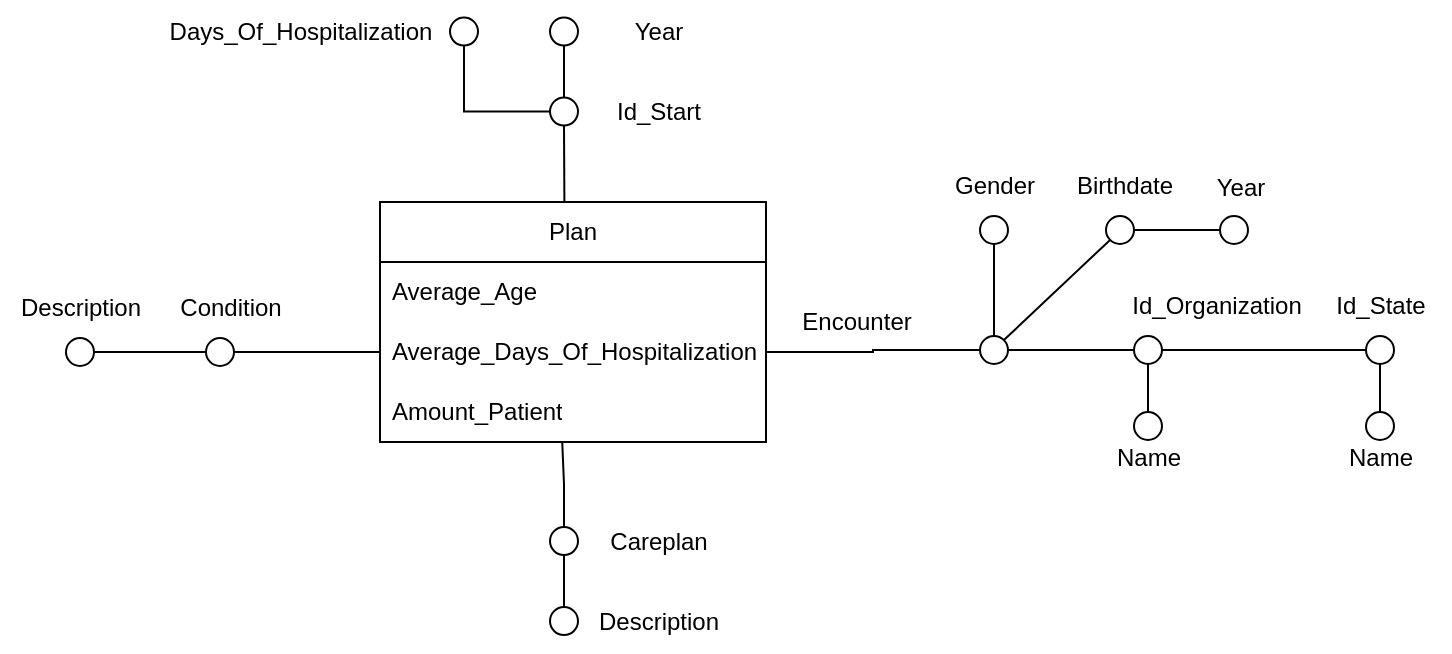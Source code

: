 <mxfile version="27.0.6">
  <diagram name="Pagina-1" id="Hz36Uwu2hRgPtce9z_fB">
    <mxGraphModel dx="701" dy="477" grid="1" gridSize="10" guides="1" tooltips="1" connect="1" arrows="1" fold="1" page="1" pageScale="1" pageWidth="827" pageHeight="1169" math="0" shadow="0">
      <root>
        <mxCell id="0" />
        <mxCell id="1" parent="0" />
        <mxCell id="1j54fUTiQulTNOsL_X28-30" style="edgeStyle=orthogonalEdgeStyle;rounded=0;orthogonalLoop=1;jettySize=auto;html=1;exitX=1;exitY=0.5;exitDx=0;exitDy=0;endArrow=none;startFill=0;" edge="1" parent="1" source="1j54fUTiQulTNOsL_X28-31" target="1j54fUTiQulTNOsL_X28-45">
          <mxGeometry relative="1" as="geometry" />
        </mxCell>
        <mxCell id="1j54fUTiQulTNOsL_X28-95" style="edgeStyle=orthogonalEdgeStyle;rounded=0;orthogonalLoop=1;jettySize=auto;html=1;endArrow=none;startFill=0;" edge="1" parent="1" source="1j54fUTiQulTNOsL_X28-31" target="1j54fUTiQulTNOsL_X28-92">
          <mxGeometry relative="1" as="geometry" />
        </mxCell>
        <mxCell id="1j54fUTiQulTNOsL_X28-31" value="" style="ellipse;whiteSpace=wrap;html=1;aspect=fixed;fillColor=#FFFFFF;" vertex="1" parent="1">
          <mxGeometry x="610" y="427" width="14" height="14" as="geometry" />
        </mxCell>
        <mxCell id="1j54fUTiQulTNOsL_X28-94" style="edgeStyle=orthogonalEdgeStyle;rounded=0;orthogonalLoop=1;jettySize=auto;html=1;exitX=1;exitY=0.5;exitDx=0;exitDy=0;entryX=0;entryY=0.5;entryDx=0;entryDy=0;endArrow=none;startFill=0;" edge="1" parent="1" source="1j54fUTiQulTNOsL_X28-32" target="1j54fUTiQulTNOsL_X28-92">
          <mxGeometry relative="1" as="geometry" />
        </mxCell>
        <mxCell id="1j54fUTiQulTNOsL_X28-32" value="" style="ellipse;whiteSpace=wrap;html=1;aspect=fixed;fillColor=#FFFFFF;" vertex="1" parent="1">
          <mxGeometry x="223" y="428" width="14" height="14" as="geometry" />
        </mxCell>
        <mxCell id="1j54fUTiQulTNOsL_X28-33" value="" style="ellipse;whiteSpace=wrap;html=1;aspect=fixed;fillColor=#FFFFFF;" vertex="1" parent="1">
          <mxGeometry x="395" y="522.51" width="14" height="14" as="geometry" />
        </mxCell>
        <mxCell id="1j54fUTiQulTNOsL_X28-34" value="&lt;div&gt;&lt;span style=&quot;background-color: transparent; color: light-dark(rgb(0, 0, 0), rgb(255, 255, 255));&quot;&gt;Careplan&lt;/span&gt;&lt;/div&gt;" style="text;html=1;align=center;verticalAlign=middle;resizable=0;points=[];autosize=1;strokeColor=none;fillColor=none;" vertex="1" parent="1">
          <mxGeometry x="414" y="514.51" width="70" height="30" as="geometry" />
        </mxCell>
        <mxCell id="1j54fUTiQulTNOsL_X28-35" style="edgeStyle=orthogonalEdgeStyle;rounded=0;orthogonalLoop=1;jettySize=auto;html=1;exitX=0.5;exitY=0;exitDx=0;exitDy=0;entryX=0.5;entryY=1;entryDx=0;entryDy=0;endArrow=none;startFill=0;" edge="1" parent="1" source="1j54fUTiQulTNOsL_X28-36" target="1j54fUTiQulTNOsL_X28-33">
          <mxGeometry relative="1" as="geometry" />
        </mxCell>
        <mxCell id="1j54fUTiQulTNOsL_X28-36" value="" style="ellipse;whiteSpace=wrap;html=1;aspect=fixed;fillColor=#FFFFFF;" vertex="1" parent="1">
          <mxGeometry x="395" y="562.51" width="14" height="14" as="geometry" />
        </mxCell>
        <mxCell id="1j54fUTiQulTNOsL_X28-37" value="Description" style="text;html=1;align=center;verticalAlign=middle;resizable=0;points=[];autosize=1;strokeColor=none;fillColor=none;" vertex="1" parent="1">
          <mxGeometry x="409" y="554.51" width="80" height="30" as="geometry" />
        </mxCell>
        <mxCell id="1j54fUTiQulTNOsL_X28-38" value="Condition" style="text;html=1;align=center;verticalAlign=middle;resizable=0;points=[];autosize=1;strokeColor=none;fillColor=none;" vertex="1" parent="1">
          <mxGeometry x="200" y="398" width="70" height="30" as="geometry" />
        </mxCell>
        <mxCell id="1j54fUTiQulTNOsL_X28-39" style="edgeStyle=orthogonalEdgeStyle;rounded=0;orthogonalLoop=1;jettySize=auto;html=1;entryX=0;entryY=0.5;entryDx=0;entryDy=0;endArrow=none;startFill=0;" edge="1" parent="1" source="1j54fUTiQulTNOsL_X28-40" target="1j54fUTiQulTNOsL_X28-32">
          <mxGeometry relative="1" as="geometry" />
        </mxCell>
        <mxCell id="1j54fUTiQulTNOsL_X28-40" value="" style="ellipse;whiteSpace=wrap;html=1;aspect=fixed;fillColor=#FFFFFF;" vertex="1" parent="1">
          <mxGeometry x="153" y="428" width="14" height="14" as="geometry" />
        </mxCell>
        <mxCell id="1j54fUTiQulTNOsL_X28-41" value="Description" style="text;html=1;align=center;verticalAlign=middle;resizable=0;points=[];autosize=1;strokeColor=none;fillColor=none;" vertex="1" parent="1">
          <mxGeometry x="120" y="398" width="80" height="30" as="geometry" />
        </mxCell>
        <mxCell id="1j54fUTiQulTNOsL_X28-42" value="Encounter" style="text;html=1;align=center;verticalAlign=middle;resizable=0;points=[];autosize=1;strokeColor=none;fillColor=none;" vertex="1" parent="1">
          <mxGeometry x="508" y="405" width="80" height="30" as="geometry" />
        </mxCell>
        <mxCell id="1j54fUTiQulTNOsL_X28-43" style="edgeStyle=orthogonalEdgeStyle;rounded=0;orthogonalLoop=1;jettySize=auto;html=1;exitX=0.5;exitY=1;exitDx=0;exitDy=0;entryX=0.5;entryY=0;entryDx=0;entryDy=0;curved=1;endArrow=none;startFill=0;" edge="1" parent="1" source="1j54fUTiQulTNOsL_X28-45" target="1j54fUTiQulTNOsL_X28-49">
          <mxGeometry relative="1" as="geometry" />
        </mxCell>
        <mxCell id="1j54fUTiQulTNOsL_X28-44" style="edgeStyle=orthogonalEdgeStyle;rounded=0;orthogonalLoop=1;jettySize=auto;html=1;exitX=1;exitY=0.5;exitDx=0;exitDy=0;entryX=0;entryY=0.5;entryDx=0;entryDy=0;endArrow=none;startFill=0;" edge="1" parent="1" source="1j54fUTiQulTNOsL_X28-45" target="1j54fUTiQulTNOsL_X28-48">
          <mxGeometry relative="1" as="geometry" />
        </mxCell>
        <mxCell id="1j54fUTiQulTNOsL_X28-45" value="" style="ellipse;whiteSpace=wrap;html=1;aspect=fixed;fillColor=#FFFFFF;" vertex="1" parent="1">
          <mxGeometry x="687" y="427" width="14" height="14" as="geometry" />
        </mxCell>
        <mxCell id="1j54fUTiQulTNOsL_X28-46" value="Id_Organization" style="text;html=1;align=center;verticalAlign=middle;resizable=0;points=[];autosize=1;strokeColor=none;fillColor=none;" vertex="1" parent="1">
          <mxGeometry x="673" y="397" width="110" height="30" as="geometry" />
        </mxCell>
        <mxCell id="1j54fUTiQulTNOsL_X28-48" value="" style="ellipse;whiteSpace=wrap;html=1;aspect=fixed;fillColor=#FFFFFF;" vertex="1" parent="1">
          <mxGeometry x="803" y="427" width="14" height="14" as="geometry" />
        </mxCell>
        <mxCell id="1j54fUTiQulTNOsL_X28-49" value="" style="ellipse;whiteSpace=wrap;html=1;aspect=fixed;fillColor=#FFFFFF;" vertex="1" parent="1">
          <mxGeometry x="687" y="465" width="14" height="14" as="geometry" />
        </mxCell>
        <mxCell id="1j54fUTiQulTNOsL_X28-50" value="Name" style="text;html=1;align=center;verticalAlign=middle;resizable=0;points=[];autosize=1;strokeColor=none;fillColor=none;" vertex="1" parent="1">
          <mxGeometry x="664" y="473" width="60" height="30" as="geometry" />
        </mxCell>
        <mxCell id="1j54fUTiQulTNOsL_X28-52" style="edgeStyle=orthogonalEdgeStyle;rounded=0;orthogonalLoop=1;jettySize=auto;html=1;entryX=0.5;entryY=1;entryDx=0;entryDy=0;endArrow=none;startFill=0;" edge="1" parent="1" source="1j54fUTiQulTNOsL_X28-53" target="1j54fUTiQulTNOsL_X28-48">
          <mxGeometry relative="1" as="geometry" />
        </mxCell>
        <mxCell id="1j54fUTiQulTNOsL_X28-53" value="" style="ellipse;whiteSpace=wrap;html=1;aspect=fixed;fillColor=#FFFFFF;" vertex="1" parent="1">
          <mxGeometry x="803" y="465" width="14" height="14" as="geometry" />
        </mxCell>
        <mxCell id="1j54fUTiQulTNOsL_X28-54" value="Name" style="text;html=1;align=center;verticalAlign=middle;resizable=0;points=[];autosize=1;strokeColor=none;fillColor=none;" vertex="1" parent="1">
          <mxGeometry x="780" y="473" width="60" height="30" as="geometry" />
        </mxCell>
        <mxCell id="1j54fUTiQulTNOsL_X28-63" value="Id_State" style="text;html=1;align=center;verticalAlign=middle;resizable=0;points=[];autosize=1;strokeColor=none;fillColor=none;" vertex="1" parent="1">
          <mxGeometry x="775" y="397" width="70" height="30" as="geometry" />
        </mxCell>
        <mxCell id="1j54fUTiQulTNOsL_X28-66" style="rounded=0;orthogonalLoop=1;jettySize=auto;html=1;exitX=0;exitY=1;exitDx=0;exitDy=0;entryX=1;entryY=0;entryDx=0;entryDy=0;endArrow=none;startFill=0;" edge="1" parent="1" source="1j54fUTiQulTNOsL_X28-67" target="1j54fUTiQulTNOsL_X28-31">
          <mxGeometry relative="1" as="geometry" />
        </mxCell>
        <mxCell id="1j54fUTiQulTNOsL_X28-97" style="edgeStyle=orthogonalEdgeStyle;rounded=0;orthogonalLoop=1;jettySize=auto;html=1;exitX=1;exitY=0.5;exitDx=0;exitDy=0;endArrow=none;startFill=0;" edge="1" parent="1" source="1j54fUTiQulTNOsL_X28-67" target="1j54fUTiQulTNOsL_X28-96">
          <mxGeometry relative="1" as="geometry" />
        </mxCell>
        <mxCell id="1j54fUTiQulTNOsL_X28-67" value="" style="ellipse;whiteSpace=wrap;html=1;aspect=fixed;fillColor=#FFFFFF;" vertex="1" parent="1">
          <mxGeometry x="673" y="367" width="14" height="14" as="geometry" />
        </mxCell>
        <mxCell id="1j54fUTiQulTNOsL_X28-68" style="rounded=0;orthogonalLoop=1;jettySize=auto;html=1;exitX=0.5;exitY=1;exitDx=0;exitDy=0;entryX=0.5;entryY=0;entryDx=0;entryDy=0;endArrow=none;startFill=0;" edge="1" parent="1" source="1j54fUTiQulTNOsL_X28-69" target="1j54fUTiQulTNOsL_X28-31">
          <mxGeometry relative="1" as="geometry" />
        </mxCell>
        <mxCell id="1j54fUTiQulTNOsL_X28-69" value="" style="ellipse;whiteSpace=wrap;html=1;aspect=fixed;fillColor=#FFFFFF;" vertex="1" parent="1">
          <mxGeometry x="610" y="367" width="14" height="14" as="geometry" />
        </mxCell>
        <mxCell id="1j54fUTiQulTNOsL_X28-70" value="Gender" style="text;html=1;align=center;verticalAlign=middle;resizable=0;points=[];autosize=1;strokeColor=none;fillColor=none;" vertex="1" parent="1">
          <mxGeometry x="587" y="337" width="60" height="30" as="geometry" />
        </mxCell>
        <mxCell id="1j54fUTiQulTNOsL_X28-71" value="Birthdate" style="text;html=1;align=center;verticalAlign=middle;resizable=0;points=[];autosize=1;strokeColor=none;fillColor=none;" vertex="1" parent="1">
          <mxGeometry x="647" y="337" width="70" height="30" as="geometry" />
        </mxCell>
        <mxCell id="1j54fUTiQulTNOsL_X28-76" style="edgeStyle=orthogonalEdgeStyle;rounded=0;orthogonalLoop=1;jettySize=auto;html=1;exitX=0.5;exitY=0;exitDx=0;exitDy=0;endArrow=none;startFill=0;entryX=0.472;entryY=0.988;entryDx=0;entryDy=0;entryPerimeter=0;" edge="1" parent="1" source="1j54fUTiQulTNOsL_X28-33" target="1j54fUTiQulTNOsL_X28-93">
          <mxGeometry relative="1" as="geometry">
            <mxPoint x="402" y="484" as="targetPoint" />
          </mxGeometry>
        </mxCell>
        <mxCell id="1j54fUTiQulTNOsL_X28-78" value="" style="ellipse;whiteSpace=wrap;html=1;aspect=fixed;fillColor=#FFFFFF;" vertex="1" parent="1">
          <mxGeometry x="395" y="267.76" width="14" height="14" as="geometry" />
        </mxCell>
        <mxCell id="1j54fUTiQulTNOsL_X28-79" value="Year" style="text;html=1;align=center;verticalAlign=middle;resizable=0;points=[];autosize=1;strokeColor=none;fillColor=none;" vertex="1" parent="1">
          <mxGeometry x="424" y="259.76" width="50" height="30" as="geometry" />
        </mxCell>
        <mxCell id="1j54fUTiQulTNOsL_X28-80" style="edgeStyle=orthogonalEdgeStyle;rounded=0;orthogonalLoop=1;jettySize=auto;html=1;exitX=0.5;exitY=0;exitDx=0;exitDy=0;entryX=0.5;entryY=1;entryDx=0;entryDy=0;endArrow=none;startFill=0;" edge="1" parent="1" source="1j54fUTiQulTNOsL_X28-81" target="1j54fUTiQulTNOsL_X28-78">
          <mxGeometry relative="1" as="geometry" />
        </mxCell>
        <mxCell id="1j54fUTiQulTNOsL_X28-88" style="edgeStyle=orthogonalEdgeStyle;rounded=0;orthogonalLoop=1;jettySize=auto;html=1;exitX=0;exitY=0.5;exitDx=0;exitDy=0;endArrow=none;startFill=0;" edge="1" parent="1" source="1j54fUTiQulTNOsL_X28-81" target="1j54fUTiQulTNOsL_X28-86">
          <mxGeometry relative="1" as="geometry" />
        </mxCell>
        <mxCell id="1j54fUTiQulTNOsL_X28-81" value="" style="ellipse;whiteSpace=wrap;html=1;aspect=fixed;fillColor=#FFFFFF;" vertex="1" parent="1">
          <mxGeometry x="395" y="307.76" width="14" height="14" as="geometry" />
        </mxCell>
        <mxCell id="1j54fUTiQulTNOsL_X28-82" value="Id_Start" style="text;html=1;align=center;verticalAlign=middle;resizable=0;points=[];autosize=1;strokeColor=none;fillColor=none;" vertex="1" parent="1">
          <mxGeometry x="414" y="299.76" width="70" height="30" as="geometry" />
        </mxCell>
        <mxCell id="1j54fUTiQulTNOsL_X28-84" style="edgeStyle=orthogonalEdgeStyle;rounded=0;orthogonalLoop=1;jettySize=auto;html=1;exitX=0.5;exitY=1;exitDx=0;exitDy=0;entryX=0.48;entryY=0.004;entryDx=0;entryDy=0;entryPerimeter=0;endArrow=none;startFill=0;" edge="1" parent="1" source="1j54fUTiQulTNOsL_X28-81">
          <mxGeometry relative="1" as="geometry">
            <mxPoint x="402.2" y="360" as="targetPoint" />
          </mxGeometry>
        </mxCell>
        <mxCell id="1j54fUTiQulTNOsL_X28-86" value="" style="ellipse;whiteSpace=wrap;html=1;aspect=fixed;fillColor=#FFFFFF;" vertex="1" parent="1">
          <mxGeometry x="345" y="267.76" width="14" height="14" as="geometry" />
        </mxCell>
        <mxCell id="1j54fUTiQulTNOsL_X28-89" value="&lt;div&gt;&lt;span style=&quot;background-color: transparent; color: light-dark(rgb(0, 0, 0), rgb(255, 255, 255));&quot;&gt;Days_Of_Hospitalization&lt;/span&gt;&lt;/div&gt;" style="text;html=1;align=center;verticalAlign=middle;resizable=0;points=[];autosize=1;strokeColor=none;fillColor=none;" vertex="1" parent="1">
          <mxGeometry x="195" y="259.76" width="150" height="30" as="geometry" />
        </mxCell>
        <mxCell id="1j54fUTiQulTNOsL_X28-90" value="Plan" style="swimlane;fontStyle=0;childLayout=stackLayout;horizontal=1;startSize=30;horizontalStack=0;resizeParent=1;resizeParentMax=0;resizeLast=0;collapsible=1;marginBottom=0;whiteSpace=wrap;html=1;" vertex="1" parent="1">
          <mxGeometry x="310" y="360" width="193" height="120" as="geometry" />
        </mxCell>
        <mxCell id="1j54fUTiQulTNOsL_X28-91" value="Average_Age" style="text;strokeColor=none;fillColor=none;align=left;verticalAlign=middle;spacingLeft=4;spacingRight=4;overflow=hidden;points=[[0,0.5],[1,0.5]];portConstraint=eastwest;rotatable=0;whiteSpace=wrap;html=1;" vertex="1" parent="1j54fUTiQulTNOsL_X28-90">
          <mxGeometry y="30" width="193" height="30" as="geometry" />
        </mxCell>
        <mxCell id="1j54fUTiQulTNOsL_X28-92" value="Average_&lt;span style=&quot;text-align: center; text-wrap-mode: nowrap;&quot;&gt;Days_Of_Hospitalization&lt;/span&gt;" style="text;strokeColor=none;fillColor=none;align=left;verticalAlign=middle;spacingLeft=4;spacingRight=4;overflow=hidden;points=[[0,0.5],[1,0.5]];portConstraint=eastwest;rotatable=0;whiteSpace=wrap;html=1;" vertex="1" parent="1j54fUTiQulTNOsL_X28-90">
          <mxGeometry y="60" width="193" height="30" as="geometry" />
        </mxCell>
        <mxCell id="1j54fUTiQulTNOsL_X28-93" value="Amount_Patient" style="text;strokeColor=none;fillColor=none;align=left;verticalAlign=middle;spacingLeft=4;spacingRight=4;overflow=hidden;points=[[0,0.5],[1,0.5]];portConstraint=eastwest;rotatable=0;whiteSpace=wrap;html=1;" vertex="1" parent="1j54fUTiQulTNOsL_X28-90">
          <mxGeometry y="90" width="193" height="30" as="geometry" />
        </mxCell>
        <mxCell id="1j54fUTiQulTNOsL_X28-96" value="" style="ellipse;whiteSpace=wrap;html=1;aspect=fixed;fillColor=#FFFFFF;" vertex="1" parent="1">
          <mxGeometry x="730" y="367" width="14" height="14" as="geometry" />
        </mxCell>
        <mxCell id="1j54fUTiQulTNOsL_X28-98" value="Year" style="text;html=1;align=center;verticalAlign=middle;resizable=0;points=[];autosize=1;strokeColor=none;fillColor=none;" vertex="1" parent="1">
          <mxGeometry x="715" y="338" width="50" height="30" as="geometry" />
        </mxCell>
      </root>
    </mxGraphModel>
  </diagram>
</mxfile>
